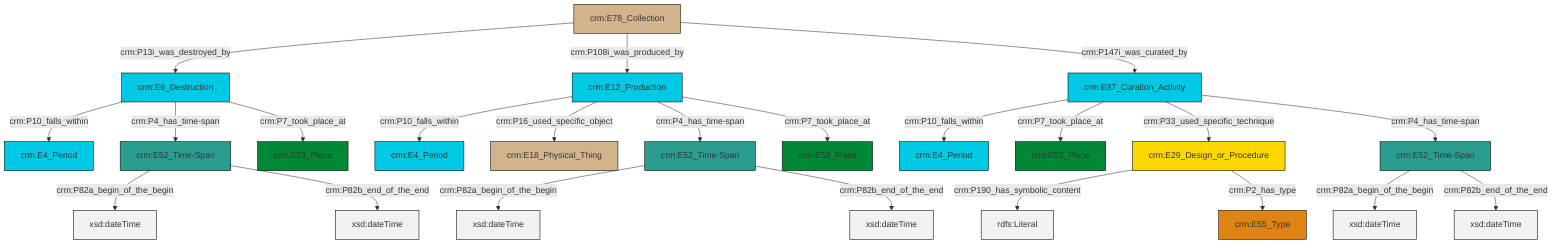 graph TD
classDef Literal fill:#f2f2f2,stroke:#000000;
classDef CRM_Entity fill:#FFFFFF,stroke:#000000;
classDef Temporal_Entity fill:#00C9E6, stroke:#000000;
classDef Type fill:#E18312, stroke:#000000;
classDef Time-Span fill:#2C9C91, stroke:#000000;
classDef Appellation fill:#FFEB7F, stroke:#000000;
classDef Place fill:#008836, stroke:#000000;
classDef Persistent_Item fill:#B266B2, stroke:#000000;
classDef Conceptual_Object fill:#FFD700, stroke:#000000;
classDef Physical_Thing fill:#D2B48C, stroke:#000000;
classDef Actor fill:#f58aad, stroke:#000000;
classDef PC_Classes fill:#4ce600, stroke:#000000;
classDef Multi fill:#cccccc,stroke:#000000;

0["crm:E52_Time-Span"]:::Time-Span -->|crm:P82a_begin_of_the_begin| 1[xsd:dateTime]:::Literal
2["crm:E52_Time-Span"]:::Time-Span -->|crm:P82a_begin_of_the_begin| 3[xsd:dateTime]:::Literal
8["crm:E12_Production"]:::Temporal_Entity -->|crm:P10_falls_within| 9["crm:E4_Period"]:::Temporal_Entity
4["crm:E87_Curation_Activity"]:::Temporal_Entity -->|crm:P10_falls_within| 10["crm:E4_Period"]:::Temporal_Entity
6["crm:E6_Destruction"]:::Temporal_Entity -->|crm:P10_falls_within| 11["crm:E4_Period"]:::Temporal_Entity
8["crm:E12_Production"]:::Temporal_Entity -->|crm:P16_used_specific_object| 14["crm:E18_Physical_Thing"]:::Physical_Thing
6["crm:E6_Destruction"]:::Temporal_Entity -->|crm:P4_has_time-span| 15["crm:E52_Time-Span"]:::Time-Span
4["crm:E87_Curation_Activity"]:::Temporal_Entity -->|crm:P7_took_place_at| 19["crm:E53_Place"]:::Place
20["crm:E78_Collection"]:::Physical_Thing -->|crm:P13i_was_destroyed_by| 6["crm:E6_Destruction"]:::Temporal_Entity
8["crm:E12_Production"]:::Temporal_Entity -->|crm:P4_has_time-span| 2["crm:E52_Time-Span"]:::Time-Span
20["crm:E78_Collection"]:::Physical_Thing -->|crm:P108i_was_produced_by| 8["crm:E12_Production"]:::Temporal_Entity
2["crm:E52_Time-Span"]:::Time-Span -->|crm:P82b_end_of_the_end| 26[xsd:dateTime]:::Literal
27["crm:E29_Design_or_Procedure"]:::Conceptual_Object -->|crm:P190_has_symbolic_content| 28[rdfs:Literal]:::Literal
0["crm:E52_Time-Span"]:::Time-Span -->|crm:P82b_end_of_the_end| 30[xsd:dateTime]:::Literal
27["crm:E29_Design_or_Procedure"]:::Conceptual_Object -->|crm:P2_has_type| 17["crm:E55_Type"]:::Type
8["crm:E12_Production"]:::Temporal_Entity -->|crm:P7_took_place_at| 24["crm:E53_Place"]:::Place
6["crm:E6_Destruction"]:::Temporal_Entity -->|crm:P7_took_place_at| 32["crm:E53_Place"]:::Place
15["crm:E52_Time-Span"]:::Time-Span -->|crm:P82a_begin_of_the_begin| 33[xsd:dateTime]:::Literal
20["crm:E78_Collection"]:::Physical_Thing -->|crm:P147i_was_curated_by| 4["crm:E87_Curation_Activity"]:::Temporal_Entity
15["crm:E52_Time-Span"]:::Time-Span -->|crm:P82b_end_of_the_end| 34[xsd:dateTime]:::Literal
4["crm:E87_Curation_Activity"]:::Temporal_Entity -->|crm:P33_used_specific_technique| 27["crm:E29_Design_or_Procedure"]:::Conceptual_Object
4["crm:E87_Curation_Activity"]:::Temporal_Entity -->|crm:P4_has_time-span| 0["crm:E52_Time-Span"]:::Time-Span